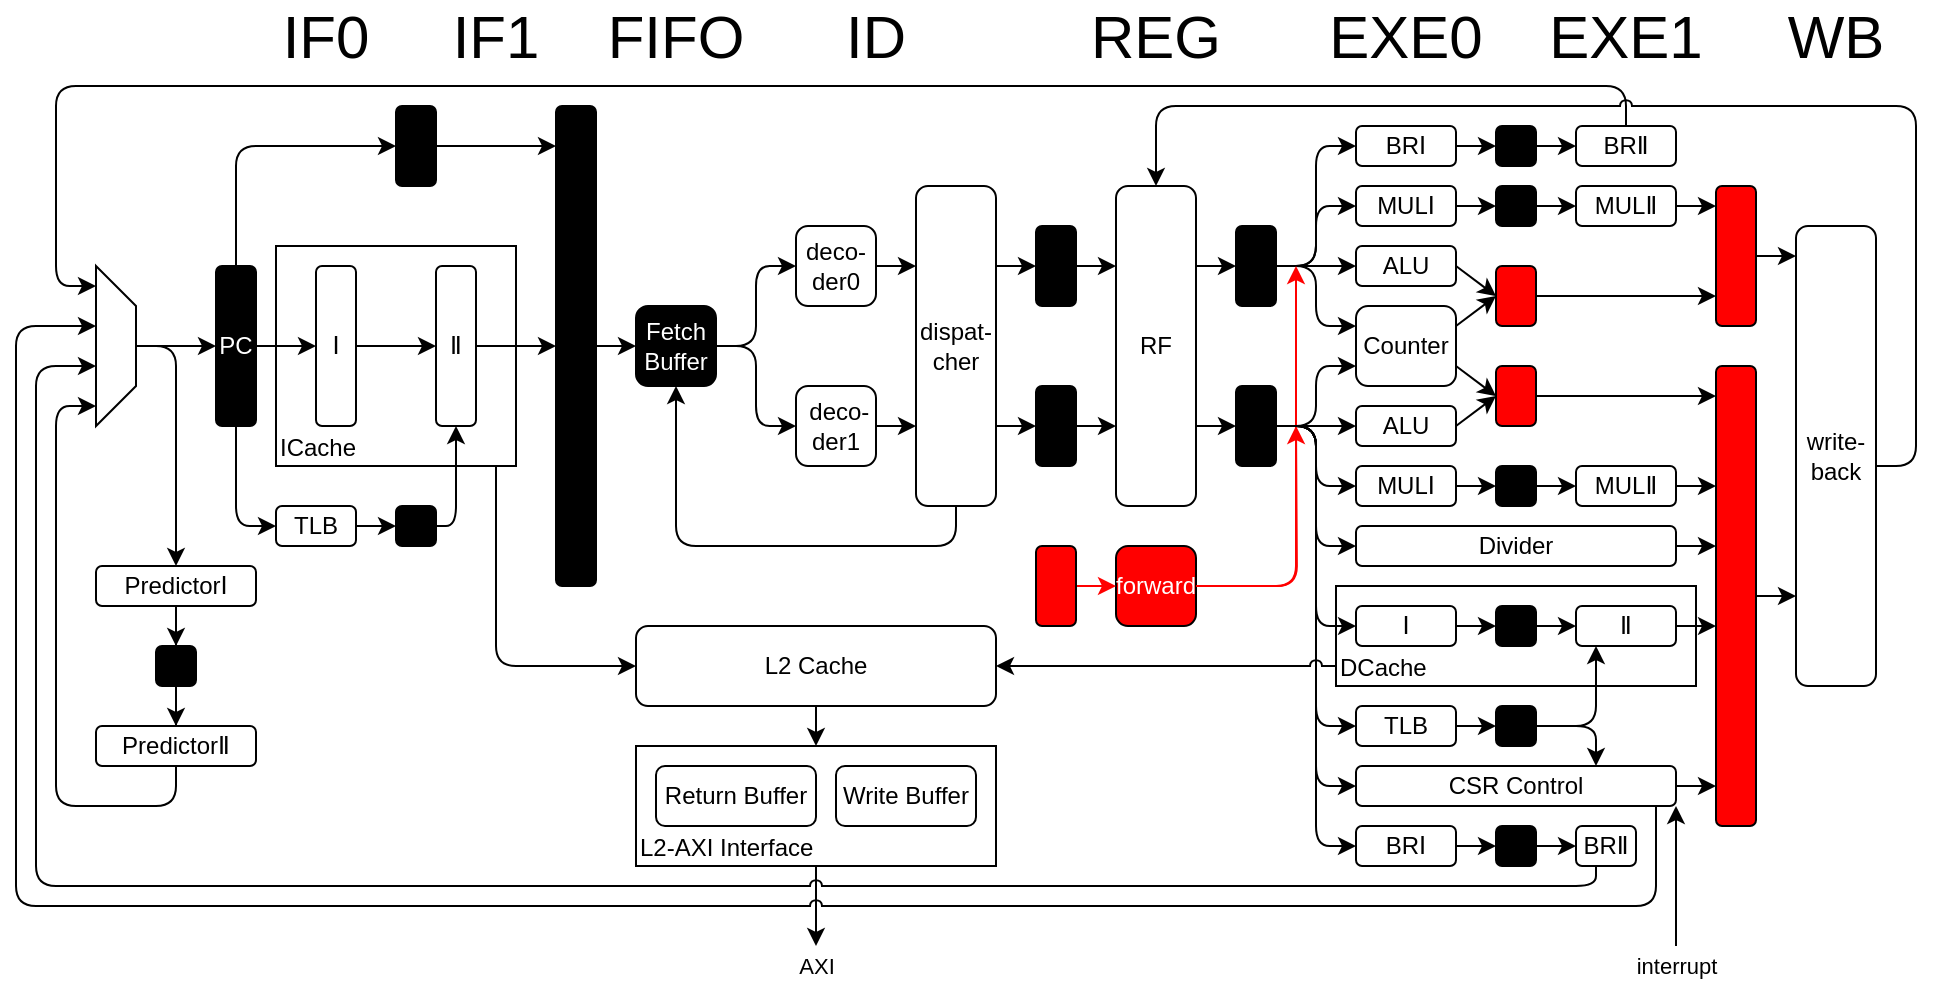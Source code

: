 <mxfile version="21.6.8" type="github">
  <diagram name="第 1 页" id="ULntmJ6luGdge8_btmcy">
    <mxGraphModel dx="1114" dy="755" grid="1" gridSize="10" guides="0" tooltips="1" connect="1" arrows="1" fold="1" page="1" pageScale="1" pageWidth="1920" pageHeight="1200" math="0" shadow="0">
      <root>
        <mxCell id="0" />
        <mxCell id="1" parent="0" />
        <mxCell id="mdaytTOa5BfeAPJhZaai-9" value="" style="group" parent="1" vertex="1" connectable="0">
          <mxGeometry x="490" y="290" width="950" height="470" as="geometry" />
        </mxCell>
        <mxCell id="0Cq3oTAjbcM4r4e-5C2h-239" value="AXI" style="edgeStyle=orthogonalEdgeStyle;rounded=1;orthogonalLoop=1;jettySize=auto;html=1;exitX=0.5;exitY=1;exitDx=0;exitDy=0;" parent="mdaytTOa5BfeAPJhZaai-9" source="i_hMoziVVCYNKfSZsOOw-1" edge="1">
          <mxGeometry x="1" y="10" relative="1" as="geometry">
            <mxPoint x="400" y="470" as="targetPoint" />
            <mxPoint x="-10" y="10" as="offset" />
          </mxGeometry>
        </mxCell>
        <mxCell id="0Cq3oTAjbcM4r4e-5C2h-2" value="PC" style="rounded=1;whiteSpace=wrap;html=1;fillColor=#000000;fontColor=#FFFFFF;direction=east;glass=0;shadow=0;" parent="mdaytTOa5BfeAPJhZaai-9" vertex="1">
          <mxGeometry x="100" y="130" width="20" height="80" as="geometry" />
        </mxCell>
        <mxCell id="0Cq3oTAjbcM4r4e-5C2h-5" value="ICache" style="rounded=0;whiteSpace=wrap;html=1;fillColor=none;fontColor=default;labelBackgroundColor=none;labelPosition=center;verticalLabelPosition=middle;align=left;verticalAlign=bottom;" parent="mdaytTOa5BfeAPJhZaai-9" vertex="1">
          <mxGeometry x="130" y="120" width="120" height="110" as="geometry" />
        </mxCell>
        <mxCell id="0Cq3oTAjbcM4r4e-5C2h-17" value="Ⅰ" style="whiteSpace=wrap;html=1;fillColor=default;fontColor=default;rounded=1;" parent="mdaytTOa5BfeAPJhZaai-9" vertex="1">
          <mxGeometry x="150" y="130" width="20" height="80" as="geometry" />
        </mxCell>
        <mxCell id="0Cq3oTAjbcM4r4e-5C2h-19" value="Ⅱ" style="whiteSpace=wrap;html=1;fillColor=default;fontColor=default;rounded=1;" parent="mdaytTOa5BfeAPJhZaai-9" vertex="1">
          <mxGeometry x="210" y="130" width="20" height="80" as="geometry" />
        </mxCell>
        <mxCell id="0Cq3oTAjbcM4r4e-5C2h-20" value="" style="edgeStyle=orthogonalEdgeStyle;rounded=1;orthogonalLoop=1;jettySize=auto;html=1;" parent="mdaytTOa5BfeAPJhZaai-9" source="0Cq3oTAjbcM4r4e-5C2h-17" target="0Cq3oTAjbcM4r4e-5C2h-19" edge="1">
          <mxGeometry relative="1" as="geometry" />
        </mxCell>
        <mxCell id="0Cq3oTAjbcM4r4e-5C2h-22" value="" style="whiteSpace=wrap;html=1;fillColor=#000000;fontColor=default;rounded=1;" parent="mdaytTOa5BfeAPJhZaai-9" vertex="1">
          <mxGeometry x="270" y="50" width="20" height="240" as="geometry" />
        </mxCell>
        <mxCell id="0Cq3oTAjbcM4r4e-5C2h-23" value="" style="edgeStyle=orthogonalEdgeStyle;rounded=1;orthogonalLoop=1;jettySize=auto;html=1;" parent="mdaytTOa5BfeAPJhZaai-9" source="0Cq3oTAjbcM4r4e-5C2h-19" target="0Cq3oTAjbcM4r4e-5C2h-22" edge="1">
          <mxGeometry relative="1" as="geometry" />
        </mxCell>
        <mxCell id="0Cq3oTAjbcM4r4e-5C2h-24" value="Fetch&lt;br&gt;Buffer" style="whiteSpace=wrap;html=1;fillColor=#000000;rounded=1;fontColor=#FFFFFF;" parent="mdaytTOa5BfeAPJhZaai-9" vertex="1">
          <mxGeometry x="310" y="150" width="40" height="40" as="geometry" />
        </mxCell>
        <mxCell id="0Cq3oTAjbcM4r4e-5C2h-25" value="" style="edgeStyle=orthogonalEdgeStyle;rounded=1;orthogonalLoop=1;jettySize=auto;html=1;" parent="mdaytTOa5BfeAPJhZaai-9" source="0Cq3oTAjbcM4r4e-5C2h-22" target="0Cq3oTAjbcM4r4e-5C2h-24" edge="1">
          <mxGeometry relative="1" as="geometry" />
        </mxCell>
        <mxCell id="0Cq3oTAjbcM4r4e-5C2h-30" value="deco-&lt;br&gt;der0" style="rounded=1;whiteSpace=wrap;html=1;" parent="mdaytTOa5BfeAPJhZaai-9" vertex="1">
          <mxGeometry x="390" y="110" width="40" height="40" as="geometry" />
        </mxCell>
        <mxCell id="0Cq3oTAjbcM4r4e-5C2h-32" style="edgeStyle=orthogonalEdgeStyle;rounded=1;orthogonalLoop=1;jettySize=auto;html=1;exitX=1;exitY=0.5;exitDx=0;exitDy=0;entryX=0;entryY=0.5;entryDx=0;entryDy=0;" parent="mdaytTOa5BfeAPJhZaai-9" source="0Cq3oTAjbcM4r4e-5C2h-24" target="0Cq3oTAjbcM4r4e-5C2h-30" edge="1">
          <mxGeometry relative="1" as="geometry" />
        </mxCell>
        <mxCell id="0Cq3oTAjbcM4r4e-5C2h-31" value="&amp;nbsp;deco-&lt;br&gt;der1" style="rounded=1;whiteSpace=wrap;html=1;" parent="mdaytTOa5BfeAPJhZaai-9" vertex="1">
          <mxGeometry x="390" y="190" width="40" height="40" as="geometry" />
        </mxCell>
        <mxCell id="0Cq3oTAjbcM4r4e-5C2h-33" style="edgeStyle=orthogonalEdgeStyle;rounded=1;orthogonalLoop=1;jettySize=auto;html=1;exitX=1;exitY=0.5;exitDx=0;exitDy=0;entryX=0;entryY=0.5;entryDx=0;entryDy=0;" parent="mdaytTOa5BfeAPJhZaai-9" source="0Cq3oTAjbcM4r4e-5C2h-24" target="0Cq3oTAjbcM4r4e-5C2h-31" edge="1">
          <mxGeometry relative="1" as="geometry" />
        </mxCell>
        <mxCell id="0Cq3oTAjbcM4r4e-5C2h-182" style="edgeStyle=orthogonalEdgeStyle;rounded=1;orthogonalLoop=1;jettySize=auto;html=1;exitX=0.5;exitY=1;exitDx=0;exitDy=0;entryX=0.5;entryY=1;entryDx=0;entryDy=0;" parent="mdaytTOa5BfeAPJhZaai-9" source="0Cq3oTAjbcM4r4e-5C2h-35" target="0Cq3oTAjbcM4r4e-5C2h-24" edge="1">
          <mxGeometry relative="1" as="geometry" />
        </mxCell>
        <mxCell id="0Cq3oTAjbcM4r4e-5C2h-35" value="dispat-&lt;br&gt;cher" style="whiteSpace=wrap;html=1;rounded=1;labelPosition=center;verticalLabelPosition=middle;align=center;verticalAlign=middle;" parent="mdaytTOa5BfeAPJhZaai-9" vertex="1">
          <mxGeometry x="450" y="90" width="40" height="160" as="geometry" />
        </mxCell>
        <mxCell id="0Cq3oTAjbcM4r4e-5C2h-41" value="" style="edgeStyle=orthogonalEdgeStyle;rounded=1;orthogonalLoop=1;jettySize=auto;html=1;entryX=0;entryY=0.25;entryDx=0;entryDy=0;" parent="mdaytTOa5BfeAPJhZaai-9" source="0Cq3oTAjbcM4r4e-5C2h-30" target="0Cq3oTAjbcM4r4e-5C2h-35" edge="1">
          <mxGeometry relative="1" as="geometry" />
        </mxCell>
        <mxCell id="0Cq3oTAjbcM4r4e-5C2h-42" style="edgeStyle=orthogonalEdgeStyle;rounded=1;orthogonalLoop=1;jettySize=auto;html=1;entryX=0;entryY=0.75;entryDx=0;entryDy=0;" parent="mdaytTOa5BfeAPJhZaai-9" source="0Cq3oTAjbcM4r4e-5C2h-31" target="0Cq3oTAjbcM4r4e-5C2h-35" edge="1">
          <mxGeometry relative="1" as="geometry" />
        </mxCell>
        <mxCell id="0Cq3oTAjbcM4r4e-5C2h-50" value="" style="whiteSpace=wrap;html=1;fillColor=#000000;fontColor=default;rounded=1;" parent="mdaytTOa5BfeAPJhZaai-9" vertex="1">
          <mxGeometry x="510" y="110" width="20" height="40" as="geometry" />
        </mxCell>
        <mxCell id="0Cq3oTAjbcM4r4e-5C2h-51" style="edgeStyle=orthogonalEdgeStyle;rounded=1;orthogonalLoop=1;jettySize=auto;html=1;exitX=1;exitY=0.25;exitDx=0;exitDy=0;" parent="mdaytTOa5BfeAPJhZaai-9" source="0Cq3oTAjbcM4r4e-5C2h-35" target="0Cq3oTAjbcM4r4e-5C2h-50" edge="1">
          <mxGeometry relative="1" as="geometry" />
        </mxCell>
        <mxCell id="0Cq3oTAjbcM4r4e-5C2h-52" value="" style="whiteSpace=wrap;html=1;fillColor=#000000;fontColor=default;rounded=1;" parent="mdaytTOa5BfeAPJhZaai-9" vertex="1">
          <mxGeometry x="510" y="190" width="20" height="40" as="geometry" />
        </mxCell>
        <mxCell id="0Cq3oTAjbcM4r4e-5C2h-53" style="edgeStyle=orthogonalEdgeStyle;rounded=1;orthogonalLoop=1;jettySize=auto;html=1;exitX=1;exitY=0.75;exitDx=0;exitDy=0;" parent="mdaytTOa5BfeAPJhZaai-9" source="0Cq3oTAjbcM4r4e-5C2h-35" target="0Cq3oTAjbcM4r4e-5C2h-52" edge="1">
          <mxGeometry relative="1" as="geometry" />
        </mxCell>
        <mxCell id="0Cq3oTAjbcM4r4e-5C2h-54" value="RF" style="rounded=1;whiteSpace=wrap;html=1;" parent="mdaytTOa5BfeAPJhZaai-9" vertex="1">
          <mxGeometry x="550" y="90" width="40" height="160" as="geometry" />
        </mxCell>
        <mxCell id="0Cq3oTAjbcM4r4e-5C2h-55" style="edgeStyle=orthogonalEdgeStyle;rounded=1;orthogonalLoop=1;jettySize=auto;html=1;exitX=1;exitY=0.5;exitDx=0;exitDy=0;entryX=0;entryY=0.25;entryDx=0;entryDy=0;" parent="mdaytTOa5BfeAPJhZaai-9" source="0Cq3oTAjbcM4r4e-5C2h-50" target="0Cq3oTAjbcM4r4e-5C2h-54" edge="1">
          <mxGeometry relative="1" as="geometry" />
        </mxCell>
        <mxCell id="0Cq3oTAjbcM4r4e-5C2h-56" style="edgeStyle=orthogonalEdgeStyle;rounded=1;orthogonalLoop=1;jettySize=auto;html=1;exitX=1;exitY=0.5;exitDx=0;exitDy=0;entryX=0;entryY=0.75;entryDx=0;entryDy=0;" parent="mdaytTOa5BfeAPJhZaai-9" source="0Cq3oTAjbcM4r4e-5C2h-52" target="0Cq3oTAjbcM4r4e-5C2h-54" edge="1">
          <mxGeometry relative="1" as="geometry" />
        </mxCell>
        <mxCell id="0Cq3oTAjbcM4r4e-5C2h-58" value="" style="whiteSpace=wrap;html=1;fillColor=#000000;fontColor=default;rounded=1;" parent="mdaytTOa5BfeAPJhZaai-9" vertex="1">
          <mxGeometry x="610" y="110" width="20" height="40" as="geometry" />
        </mxCell>
        <mxCell id="0Cq3oTAjbcM4r4e-5C2h-61" style="edgeStyle=orthogonalEdgeStyle;rounded=1;orthogonalLoop=1;jettySize=auto;html=1;exitX=1;exitY=0.25;exitDx=0;exitDy=0;" parent="mdaytTOa5BfeAPJhZaai-9" source="0Cq3oTAjbcM4r4e-5C2h-54" target="0Cq3oTAjbcM4r4e-5C2h-58" edge="1">
          <mxGeometry relative="1" as="geometry">
            <Array as="points">
              <mxPoint x="620" y="130" />
              <mxPoint x="620" y="130" />
            </Array>
          </mxGeometry>
        </mxCell>
        <mxCell id="0Cq3oTAjbcM4r4e-5C2h-59" value="" style="whiteSpace=wrap;html=1;fillColor=#000000;fontColor=default;rounded=1;" parent="mdaytTOa5BfeAPJhZaai-9" vertex="1">
          <mxGeometry x="610" y="190" width="20" height="40" as="geometry" />
        </mxCell>
        <mxCell id="0Cq3oTAjbcM4r4e-5C2h-60" style="edgeStyle=orthogonalEdgeStyle;rounded=1;orthogonalLoop=1;jettySize=auto;html=1;exitX=1;exitY=0.75;exitDx=0;exitDy=0;" parent="mdaytTOa5BfeAPJhZaai-9" source="0Cq3oTAjbcM4r4e-5C2h-54" target="0Cq3oTAjbcM4r4e-5C2h-59" edge="1">
          <mxGeometry relative="1" as="geometry">
            <Array as="points">
              <mxPoint x="610" y="210" />
              <mxPoint x="610" y="210" />
            </Array>
          </mxGeometry>
        </mxCell>
        <mxCell id="0Cq3oTAjbcM4r4e-5C2h-62" value="ALU" style="rounded=1;whiteSpace=wrap;html=1;" parent="mdaytTOa5BfeAPJhZaai-9" vertex="1">
          <mxGeometry x="670" y="120" width="50" height="20" as="geometry" />
        </mxCell>
        <mxCell id="0Cq3oTAjbcM4r4e-5C2h-63" style="edgeStyle=orthogonalEdgeStyle;rounded=1;orthogonalLoop=1;jettySize=auto;html=1;exitX=1;exitY=0.5;exitDx=0;exitDy=0;entryX=0;entryY=0.5;entryDx=0;entryDy=0;" parent="mdaytTOa5BfeAPJhZaai-9" source="0Cq3oTAjbcM4r4e-5C2h-58" target="0Cq3oTAjbcM4r4e-5C2h-62" edge="1">
          <mxGeometry relative="1" as="geometry" />
        </mxCell>
        <mxCell id="0Cq3oTAjbcM4r4e-5C2h-64" value="BRⅠ" style="rounded=1;whiteSpace=wrap;html=1;" parent="mdaytTOa5BfeAPJhZaai-9" vertex="1">
          <mxGeometry x="670" y="60" width="50" height="20" as="geometry" />
        </mxCell>
        <mxCell id="0Cq3oTAjbcM4r4e-5C2h-65" style="edgeStyle=orthogonalEdgeStyle;rounded=1;orthogonalLoop=1;jettySize=auto;html=1;exitX=1;exitY=0.5;exitDx=0;exitDy=0;entryX=0;entryY=0.5;entryDx=0;entryDy=0;" parent="mdaytTOa5BfeAPJhZaai-9" source="0Cq3oTAjbcM4r4e-5C2h-58" target="0Cq3oTAjbcM4r4e-5C2h-64" edge="1">
          <mxGeometry relative="1" as="geometry">
            <Array as="points">
              <mxPoint x="650" y="130" />
              <mxPoint x="650" y="70" />
            </Array>
          </mxGeometry>
        </mxCell>
        <mxCell id="0Cq3oTAjbcM4r4e-5C2h-66" value="" style="whiteSpace=wrap;html=1;fillColor=#FF0000;fontColor=default;rounded=1;" parent="mdaytTOa5BfeAPJhZaai-9" vertex="1">
          <mxGeometry x="740" y="130" width="20" height="30" as="geometry" />
        </mxCell>
        <mxCell id="0Cq3oTAjbcM4r4e-5C2h-190" style="rounded=1;orthogonalLoop=1;jettySize=auto;html=1;exitX=1;exitY=0.5;exitDx=0;exitDy=0;entryX=0;entryY=0.5;entryDx=0;entryDy=0;" parent="mdaytTOa5BfeAPJhZaai-9" source="0Cq3oTAjbcM4r4e-5C2h-62" target="0Cq3oTAjbcM4r4e-5C2h-66" edge="1">
          <mxGeometry relative="1" as="geometry" />
        </mxCell>
        <mxCell id="0Cq3oTAjbcM4r4e-5C2h-68" value="" style="whiteSpace=wrap;html=1;fillColor=#000000;fontColor=default;rounded=1;" parent="mdaytTOa5BfeAPJhZaai-9" vertex="1">
          <mxGeometry x="740" y="60" width="20" height="20" as="geometry" />
        </mxCell>
        <mxCell id="0Cq3oTAjbcM4r4e-5C2h-69" style="edgeStyle=orthogonalEdgeStyle;rounded=1;orthogonalLoop=1;jettySize=auto;html=1;exitX=1;exitY=0.5;exitDx=0;exitDy=0;" parent="mdaytTOa5BfeAPJhZaai-9" source="0Cq3oTAjbcM4r4e-5C2h-64" target="0Cq3oTAjbcM4r4e-5C2h-68" edge="1">
          <mxGeometry relative="1" as="geometry" />
        </mxCell>
        <mxCell id="0Cq3oTAjbcM4r4e-5C2h-78" style="edgeStyle=orthogonalEdgeStyle;rounded=1;orthogonalLoop=1;jettySize=auto;html=1;" parent="mdaytTOa5BfeAPJhZaai-9" source="0Cq3oTAjbcM4r4e-5C2h-73" edge="1">
          <mxGeometry relative="1" as="geometry">
            <mxPoint x="40" y="140" as="targetPoint" />
            <Array as="points">
              <mxPoint x="805" y="40" />
              <mxPoint x="20" y="40" />
              <mxPoint x="20" y="140" />
            </Array>
          </mxGeometry>
        </mxCell>
        <mxCell id="0Cq3oTAjbcM4r4e-5C2h-73" value="BRⅡ" style="rounded=1;whiteSpace=wrap;html=1;" parent="mdaytTOa5BfeAPJhZaai-9" vertex="1">
          <mxGeometry x="780" y="60" width="50" height="20" as="geometry" />
        </mxCell>
        <mxCell id="0Cq3oTAjbcM4r4e-5C2h-74" style="edgeStyle=orthogonalEdgeStyle;rounded=1;orthogonalLoop=1;jettySize=auto;html=1;exitX=1;exitY=0.5;exitDx=0;exitDy=0;" parent="mdaytTOa5BfeAPJhZaai-9" source="0Cq3oTAjbcM4r4e-5C2h-68" target="0Cq3oTAjbcM4r4e-5C2h-73" edge="1">
          <mxGeometry relative="1" as="geometry" />
        </mxCell>
        <mxCell id="0Cq3oTAjbcM4r4e-5C2h-81" value="" style="whiteSpace=wrap;html=1;fillColor=#FF0000;fontColor=default;rounded=1;" parent="mdaytTOa5BfeAPJhZaai-9" vertex="1">
          <mxGeometry x="850" y="90" width="20" height="70" as="geometry" />
        </mxCell>
        <mxCell id="0Cq3oTAjbcM4r4e-5C2h-86" value="BRⅠ" style="rounded=1;whiteSpace=wrap;html=1;" parent="mdaytTOa5BfeAPJhZaai-9" vertex="1">
          <mxGeometry x="670" y="410" width="50" height="20" as="geometry" />
        </mxCell>
        <mxCell id="0Cq3oTAjbcM4r4e-5C2h-130" style="edgeStyle=orthogonalEdgeStyle;rounded=1;orthogonalLoop=1;jettySize=auto;html=1;exitX=1;exitY=0.5;exitDx=0;exitDy=0;entryX=0;entryY=0.5;entryDx=0;entryDy=0;" parent="mdaytTOa5BfeAPJhZaai-9" source="0Cq3oTAjbcM4r4e-5C2h-59" target="0Cq3oTAjbcM4r4e-5C2h-86" edge="1">
          <mxGeometry relative="1" as="geometry">
            <Array as="points">
              <mxPoint x="650" y="210" />
              <mxPoint x="650" y="420" />
            </Array>
          </mxGeometry>
        </mxCell>
        <mxCell id="0Cq3oTAjbcM4r4e-5C2h-88" value="" style="whiteSpace=wrap;html=1;fillColor=#000000;fontColor=default;rounded=1;" parent="mdaytTOa5BfeAPJhZaai-9" vertex="1">
          <mxGeometry x="740" y="410" width="20" height="20" as="geometry" />
        </mxCell>
        <mxCell id="0Cq3oTAjbcM4r4e-5C2h-85" style="edgeStyle=orthogonalEdgeStyle;rounded=1;orthogonalLoop=1;jettySize=auto;html=1;exitX=1;exitY=0.5;exitDx=0;exitDy=0;" parent="mdaytTOa5BfeAPJhZaai-9" source="0Cq3oTAjbcM4r4e-5C2h-86" target="0Cq3oTAjbcM4r4e-5C2h-88" edge="1">
          <mxGeometry relative="1" as="geometry" />
        </mxCell>
        <mxCell id="0Cq3oTAjbcM4r4e-5C2h-144" style="edgeStyle=orthogonalEdgeStyle;rounded=1;orthogonalLoop=1;jettySize=auto;html=1;jumpStyle=arc;" parent="mdaytTOa5BfeAPJhZaai-9" source="0Cq3oTAjbcM4r4e-5C2h-89" edge="1">
          <mxGeometry relative="1" as="geometry">
            <mxPoint x="40" y="180" as="targetPoint" />
            <Array as="points">
              <mxPoint x="790" y="440" />
              <mxPoint x="10" y="440" />
              <mxPoint x="10" y="180" />
            </Array>
          </mxGeometry>
        </mxCell>
        <mxCell id="0Cq3oTAjbcM4r4e-5C2h-89" value="BRⅡ" style="rounded=1;whiteSpace=wrap;html=1;" parent="mdaytTOa5BfeAPJhZaai-9" vertex="1">
          <mxGeometry x="780" y="410" width="30" height="20" as="geometry" />
        </mxCell>
        <mxCell id="0Cq3oTAjbcM4r4e-5C2h-87" style="edgeStyle=orthogonalEdgeStyle;rounded=1;orthogonalLoop=1;jettySize=auto;html=1;exitX=1;exitY=0.5;exitDx=0;exitDy=0;" parent="mdaytTOa5BfeAPJhZaai-9" source="0Cq3oTAjbcM4r4e-5C2h-88" target="0Cq3oTAjbcM4r4e-5C2h-89" edge="1">
          <mxGeometry relative="1" as="geometry" />
        </mxCell>
        <mxCell id="0Cq3oTAjbcM4r4e-5C2h-92" value="MULⅠ" style="rounded=1;whiteSpace=wrap;html=1;" parent="mdaytTOa5BfeAPJhZaai-9" vertex="1">
          <mxGeometry x="670" y="230" width="50" height="20" as="geometry" />
        </mxCell>
        <mxCell id="0Cq3oTAjbcM4r4e-5C2h-99" style="edgeStyle=orthogonalEdgeStyle;rounded=1;orthogonalLoop=1;jettySize=auto;html=1;exitX=1;exitY=0.5;exitDx=0;exitDy=0;entryX=0;entryY=0.5;entryDx=0;entryDy=0;" parent="mdaytTOa5BfeAPJhZaai-9" source="0Cq3oTAjbcM4r4e-5C2h-59" target="0Cq3oTAjbcM4r4e-5C2h-92" edge="1">
          <mxGeometry relative="1" as="geometry">
            <Array as="points">
              <mxPoint x="650" y="210" />
              <mxPoint x="650" y="240" />
            </Array>
          </mxGeometry>
        </mxCell>
        <mxCell id="0Cq3oTAjbcM4r4e-5C2h-93" value="Divider" style="rounded=1;whiteSpace=wrap;html=1;" parent="mdaytTOa5BfeAPJhZaai-9" vertex="1">
          <mxGeometry x="670" y="260" width="160" height="20" as="geometry" />
        </mxCell>
        <mxCell id="0Cq3oTAjbcM4r4e-5C2h-100" style="edgeStyle=orthogonalEdgeStyle;rounded=1;orthogonalLoop=1;jettySize=auto;html=1;exitX=1;exitY=0.5;exitDx=0;exitDy=0;entryX=0;entryY=0.5;entryDx=0;entryDy=0;" parent="mdaytTOa5BfeAPJhZaai-9" source="0Cq3oTAjbcM4r4e-5C2h-59" target="0Cq3oTAjbcM4r4e-5C2h-93" edge="1">
          <mxGeometry relative="1" as="geometry">
            <Array as="points">
              <mxPoint x="650" y="210" />
              <mxPoint x="650" y="270" />
            </Array>
          </mxGeometry>
        </mxCell>
        <mxCell id="0Cq3oTAjbcM4r4e-5C2h-181" style="edgeStyle=orthogonalEdgeStyle;rounded=1;orthogonalLoop=1;jettySize=auto;html=1;jumpStyle=arc;" parent="mdaytTOa5BfeAPJhZaai-9" source="0Cq3oTAjbcM4r4e-5C2h-94" edge="1">
          <mxGeometry relative="1" as="geometry">
            <mxPoint x="40" y="160" as="targetPoint" />
            <mxPoint x="900" y="450" as="sourcePoint" />
            <Array as="points">
              <mxPoint x="820" y="450" />
              <mxPoint y="450" />
              <mxPoint y="160" />
            </Array>
          </mxGeometry>
        </mxCell>
        <mxCell id="0Cq3oTAjbcM4r4e-5C2h-94" value="CSR Control" style="rounded=1;whiteSpace=wrap;html=1;" parent="mdaytTOa5BfeAPJhZaai-9" vertex="1">
          <mxGeometry x="670" y="380" width="160" height="20" as="geometry" />
        </mxCell>
        <mxCell id="0Cq3oTAjbcM4r4e-5C2h-96" value="ALU" style="rounded=1;whiteSpace=wrap;html=1;" parent="mdaytTOa5BfeAPJhZaai-9" vertex="1">
          <mxGeometry x="670" y="200" width="50" height="20" as="geometry" />
        </mxCell>
        <mxCell id="0Cq3oTAjbcM4r4e-5C2h-98" style="edgeStyle=orthogonalEdgeStyle;rounded=1;orthogonalLoop=1;jettySize=auto;html=1;exitX=1;exitY=0.5;exitDx=0;exitDy=0;entryX=0;entryY=0.5;entryDx=0;entryDy=0;" parent="mdaytTOa5BfeAPJhZaai-9" source="0Cq3oTAjbcM4r4e-5C2h-59" target="0Cq3oTAjbcM4r4e-5C2h-96" edge="1">
          <mxGeometry relative="1" as="geometry" />
        </mxCell>
        <mxCell id="0Cq3oTAjbcM4r4e-5C2h-97" value="" style="whiteSpace=wrap;html=1;fillColor=#FF0000;fontColor=default;rounded=1;" parent="mdaytTOa5BfeAPJhZaai-9" vertex="1">
          <mxGeometry x="740" y="180" width="20" height="30" as="geometry" />
        </mxCell>
        <mxCell id="0Cq3oTAjbcM4r4e-5C2h-188" style="rounded=1;orthogonalLoop=1;jettySize=auto;html=1;exitX=1;exitY=0.5;exitDx=0;exitDy=0;entryX=0;entryY=0.5;entryDx=0;entryDy=0;" parent="mdaytTOa5BfeAPJhZaai-9" source="0Cq3oTAjbcM4r4e-5C2h-96" target="0Cq3oTAjbcM4r4e-5C2h-97" edge="1">
          <mxGeometry relative="1" as="geometry">
            <mxPoint x="746.76" y="210.7" as="targetPoint" />
          </mxGeometry>
        </mxCell>
        <mxCell id="0Cq3oTAjbcM4r4e-5C2h-187" style="rounded=1;orthogonalLoop=1;jettySize=auto;html=1;exitX=1;exitY=0.75;exitDx=0;exitDy=0;entryX=0;entryY=0.5;entryDx=0;entryDy=0;" parent="mdaytTOa5BfeAPJhZaai-9" source="0Cq3oTAjbcM4r4e-5C2h-113" target="0Cq3oTAjbcM4r4e-5C2h-97" edge="1">
          <mxGeometry relative="1" as="geometry">
            <mxPoint x="750" y="227.5" as="targetPoint" />
          </mxGeometry>
        </mxCell>
        <mxCell id="0Cq3oTAjbcM4r4e-5C2h-191" style="rounded=1;orthogonalLoop=1;jettySize=auto;html=1;exitX=1;exitY=0.25;exitDx=0;exitDy=0;entryX=0;entryY=0.5;entryDx=0;entryDy=0;" parent="mdaytTOa5BfeAPJhZaai-9" source="0Cq3oTAjbcM4r4e-5C2h-113" target="0Cq3oTAjbcM4r4e-5C2h-66" edge="1">
          <mxGeometry relative="1" as="geometry" />
        </mxCell>
        <mxCell id="0Cq3oTAjbcM4r4e-5C2h-113" value="Counter" style="rounded=1;whiteSpace=wrap;html=1;" parent="mdaytTOa5BfeAPJhZaai-9" vertex="1">
          <mxGeometry x="670" y="150" width="50" height="40" as="geometry" />
        </mxCell>
        <mxCell id="0Cq3oTAjbcM4r4e-5C2h-114" style="edgeStyle=orthogonalEdgeStyle;rounded=1;orthogonalLoop=1;jettySize=auto;html=1;exitX=1;exitY=0.5;exitDx=0;exitDy=0;entryX=0;entryY=0.25;entryDx=0;entryDy=0;" parent="mdaytTOa5BfeAPJhZaai-9" source="0Cq3oTAjbcM4r4e-5C2h-58" target="0Cq3oTAjbcM4r4e-5C2h-113" edge="1">
          <mxGeometry relative="1" as="geometry">
            <mxPoint x="690.0" y="125" as="targetPoint" />
            <Array as="points">
              <mxPoint x="650" y="130" />
              <mxPoint x="650" y="160" />
            </Array>
          </mxGeometry>
        </mxCell>
        <mxCell id="0Cq3oTAjbcM4r4e-5C2h-115" style="edgeStyle=orthogonalEdgeStyle;rounded=1;orthogonalLoop=1;jettySize=auto;html=1;exitX=1;exitY=0.5;exitDx=0;exitDy=0;entryX=0;entryY=0.75;entryDx=0;entryDy=0;" parent="mdaytTOa5BfeAPJhZaai-9" source="0Cq3oTAjbcM4r4e-5C2h-59" target="0Cq3oTAjbcM4r4e-5C2h-113" edge="1">
          <mxGeometry relative="1" as="geometry">
            <Array as="points">
              <mxPoint x="650" y="210" />
              <mxPoint x="650" y="180" />
            </Array>
          </mxGeometry>
        </mxCell>
        <mxCell id="0Cq3oTAjbcM4r4e-5C2h-128" value="DCache" style="rounded=0;whiteSpace=wrap;html=1;labelPosition=center;verticalLabelPosition=middle;align=left;verticalAlign=bottom;fillColor=none;glass=0;" parent="mdaytTOa5BfeAPJhZaai-9" vertex="1">
          <mxGeometry x="660" y="290" width="180" height="50" as="geometry" />
        </mxCell>
        <mxCell id="_3nrdTTcNh43LgGqtyHo-23" style="edgeStyle=orthogonalEdgeStyle;rounded=1;orthogonalLoop=1;jettySize=auto;html=1;" parent="mdaytTOa5BfeAPJhZaai-9" source="_3nrdTTcNh43LgGqtyHo-31" target="0Cq3oTAjbcM4r4e-5C2h-94" edge="1">
          <mxGeometry relative="1" as="geometry">
            <mxPoint x="890" y="360" as="sourcePoint" />
            <mxPoint x="920" y="380" as="targetPoint" />
            <Array as="points">
              <mxPoint x="790" y="360" />
            </Array>
          </mxGeometry>
        </mxCell>
        <mxCell id="0Cq3oTAjbcM4r4e-5C2h-131" value="TLB" style="rounded=1;whiteSpace=wrap;html=1;" parent="mdaytTOa5BfeAPJhZaai-9" vertex="1">
          <mxGeometry x="670" y="350" width="50" height="20" as="geometry" />
        </mxCell>
        <mxCell id="_3nrdTTcNh43LgGqtyHo-17" style="edgeStyle=orthogonalEdgeStyle;rounded=1;orthogonalLoop=1;jettySize=auto;html=1;exitX=1;exitY=0.5;exitDx=0;exitDy=0;" parent="mdaytTOa5BfeAPJhZaai-9" source="0Cq3oTAjbcM4r4e-5C2h-59" target="0Cq3oTAjbcM4r4e-5C2h-131" edge="1">
          <mxGeometry relative="1" as="geometry">
            <mxPoint x="740" y="340" as="targetPoint" />
            <Array as="points">
              <mxPoint x="650" y="210" />
              <mxPoint x="650" y="360" />
            </Array>
          </mxGeometry>
        </mxCell>
        <mxCell id="0Cq3oTAjbcM4r4e-5C2h-146" style="edgeStyle=orthogonalEdgeStyle;rounded=1;orthogonalLoop=1;jettySize=auto;html=1;exitX=1;exitY=0.5;exitDx=0;exitDy=0;" parent="mdaytTOa5BfeAPJhZaai-9" source="0Cq3oTAjbcM4r4e-5C2h-145" edge="1">
          <mxGeometry relative="1" as="geometry">
            <mxPoint x="270" y="70" as="targetPoint" />
          </mxGeometry>
        </mxCell>
        <mxCell id="0Cq3oTAjbcM4r4e-5C2h-145" value="" style="rounded=1;whiteSpace=wrap;html=1;fillColor=#000000;" parent="mdaytTOa5BfeAPJhZaai-9" vertex="1">
          <mxGeometry x="190" y="50" width="20" height="40" as="geometry" />
        </mxCell>
        <mxCell id="0Cq3oTAjbcM4r4e-5C2h-159" style="edgeStyle=orthogonalEdgeStyle;rounded=1;orthogonalLoop=1;jettySize=auto;html=1;" parent="mdaytTOa5BfeAPJhZaai-9" source="0Cq3oTAjbcM4r4e-5C2h-2" target="0Cq3oTAjbcM4r4e-5C2h-145" edge="1">
          <mxGeometry relative="1" as="geometry">
            <Array as="points">
              <mxPoint x="110" y="70" />
            </Array>
          </mxGeometry>
        </mxCell>
        <mxCell id="0Cq3oTAjbcM4r4e-5C2h-155" style="edgeStyle=orthogonalEdgeStyle;rounded=1;orthogonalLoop=1;jettySize=auto;html=1;entryX=0;entryY=0.5;entryDx=0;entryDy=0;" parent="mdaytTOa5BfeAPJhZaai-9" source="0Cq3oTAjbcM4r4e-5C2h-2" target="0Cq3oTAjbcM4r4e-5C2h-17" edge="1">
          <mxGeometry relative="1" as="geometry">
            <Array as="points">
              <mxPoint x="110" y="170" />
            </Array>
          </mxGeometry>
        </mxCell>
        <mxCell id="_3nrdTTcNh43LgGqtyHo-54" style="edgeStyle=orthogonalEdgeStyle;rounded=1;orthogonalLoop=1;jettySize=auto;html=1;exitX=1;exitY=0.5;exitDx=0;exitDy=0;" parent="mdaytTOa5BfeAPJhZaai-9" source="mdaytTOa5BfeAPJhZaai-3" target="0Cq3oTAjbcM4r4e-5C2h-19" edge="1">
          <mxGeometry relative="1" as="geometry">
            <Array as="points">
              <mxPoint x="220" y="260" />
            </Array>
          </mxGeometry>
        </mxCell>
        <mxCell id="0Cq3oTAjbcM4r4e-5C2h-153" value="TLB" style="rounded=1;whiteSpace=wrap;html=1;" parent="mdaytTOa5BfeAPJhZaai-9" vertex="1">
          <mxGeometry x="130" y="250" width="40" height="20" as="geometry" />
        </mxCell>
        <mxCell id="_3nrdTTcNh43LgGqtyHo-53" style="edgeStyle=orthogonalEdgeStyle;rounded=1;orthogonalLoop=1;jettySize=auto;html=1;exitX=0.5;exitY=1;exitDx=0;exitDy=0;" parent="mdaytTOa5BfeAPJhZaai-9" source="0Cq3oTAjbcM4r4e-5C2h-2" target="0Cq3oTAjbcM4r4e-5C2h-153" edge="1">
          <mxGeometry relative="1" as="geometry">
            <Array as="points">
              <mxPoint x="110" y="260" />
            </Array>
          </mxGeometry>
        </mxCell>
        <mxCell id="0Cq3oTAjbcM4r4e-5C2h-160" value="Ⅰ" style="rounded=1;whiteSpace=wrap;html=1;" parent="mdaytTOa5BfeAPJhZaai-9" vertex="1">
          <mxGeometry x="670" y="300" width="50" height="20" as="geometry" />
        </mxCell>
        <mxCell id="_3nrdTTcNh43LgGqtyHo-51" style="edgeStyle=orthogonalEdgeStyle;rounded=1;orthogonalLoop=1;jettySize=auto;html=1;exitX=1;exitY=0.5;exitDx=0;exitDy=0;" parent="mdaytTOa5BfeAPJhZaai-9" source="0Cq3oTAjbcM4r4e-5C2h-59" target="0Cq3oTAjbcM4r4e-5C2h-160" edge="1">
          <mxGeometry relative="1" as="geometry">
            <Array as="points">
              <mxPoint x="650" y="210" />
              <mxPoint x="650" y="310" />
            </Array>
            <mxPoint x="740" y="310.029" as="targetPoint" />
          </mxGeometry>
        </mxCell>
        <mxCell id="0Cq3oTAjbcM4r4e-5C2h-238" style="edgeStyle=orthogonalEdgeStyle;rounded=1;orthogonalLoop=1;jettySize=auto;html=1;jumpStyle=arc;" parent="mdaytTOa5BfeAPJhZaai-9" source="0Cq3oTAjbcM4r4e-5C2h-128" target="0Cq3oTAjbcM4r4e-5C2h-235" edge="1">
          <mxGeometry relative="1" as="geometry">
            <Array as="points">
              <mxPoint x="650" y="330" />
              <mxPoint x="650" y="330" />
            </Array>
          </mxGeometry>
        </mxCell>
        <mxCell id="0Cq3oTAjbcM4r4e-5C2h-161" value="Ⅱ" style="rounded=1;whiteSpace=wrap;html=1;" parent="mdaytTOa5BfeAPJhZaai-9" vertex="1">
          <mxGeometry x="780" y="300" width="50" height="20" as="geometry" />
        </mxCell>
        <mxCell id="0Cq3oTAjbcM4r4e-5C2h-171" style="edgeStyle=orthogonalEdgeStyle;rounded=1;orthogonalLoop=1;jettySize=auto;html=1;jumpStyle=arc;" parent="mdaytTOa5BfeAPJhZaai-9" source="0Cq3oTAjbcM4r4e-5C2h-168" target="0Cq3oTAjbcM4r4e-5C2h-54" edge="1">
          <mxGeometry relative="1" as="geometry">
            <Array as="points">
              <mxPoint x="950" y="230" />
              <mxPoint x="950" y="50" />
              <mxPoint x="570" y="50" />
            </Array>
          </mxGeometry>
        </mxCell>
        <mxCell id="0Cq3oTAjbcM4r4e-5C2h-168" value="write-&lt;br&gt;back" style="rounded=1;whiteSpace=wrap;html=1;" parent="mdaytTOa5BfeAPJhZaai-9" vertex="1">
          <mxGeometry x="890" y="110" width="40" height="230" as="geometry" />
        </mxCell>
        <mxCell id="mdaytTOa5BfeAPJhZaai-5" style="edgeStyle=orthogonalEdgeStyle;rounded=1;orthogonalLoop=1;jettySize=auto;html=1;exitX=1;exitY=0.5;exitDx=0;exitDy=0;" parent="mdaytTOa5BfeAPJhZaai-9" source="0Cq3oTAjbcM4r4e-5C2h-81" target="0Cq3oTAjbcM4r4e-5C2h-168" edge="1">
          <mxGeometry relative="1" as="geometry">
            <Array as="points">
              <mxPoint x="890" y="125" />
              <mxPoint x="890" y="125" />
            </Array>
          </mxGeometry>
        </mxCell>
        <mxCell id="0Cq3oTAjbcM4r4e-5C2h-193" value="interrupt" style="endArrow=classic;html=1;rounded=1;" parent="mdaytTOa5BfeAPJhZaai-9" edge="1">
          <mxGeometry x="-1" y="-10" width="50" height="50" relative="1" as="geometry">
            <mxPoint x="830" y="470" as="sourcePoint" />
            <mxPoint x="830" y="400" as="targetPoint" />
            <mxPoint x="-10" y="10" as="offset" />
          </mxGeometry>
        </mxCell>
        <mxCell id="0Cq3oTAjbcM4r4e-5C2h-194" value="PredictorⅠ" style="rounded=1;whiteSpace=wrap;html=1;" parent="mdaytTOa5BfeAPJhZaai-9" vertex="1">
          <mxGeometry x="40" y="280" width="80" height="20" as="geometry" />
        </mxCell>
        <mxCell id="0Cq3oTAjbcM4r4e-5C2h-199" style="edgeStyle=orthogonalEdgeStyle;rounded=1;orthogonalLoop=1;jettySize=auto;html=1;exitX=0.5;exitY=0;exitDx=0;exitDy=0;entryX=0;entryY=0.5;entryDx=0;entryDy=0;" parent="mdaytTOa5BfeAPJhZaai-9" source="0Cq3oTAjbcM4r4e-5C2h-198" target="0Cq3oTAjbcM4r4e-5C2h-2" edge="1">
          <mxGeometry relative="1" as="geometry" />
        </mxCell>
        <mxCell id="0Cq3oTAjbcM4r4e-5C2h-200" style="edgeStyle=orthogonalEdgeStyle;rounded=1;orthogonalLoop=1;jettySize=auto;html=1;exitX=0.5;exitY=0;exitDx=0;exitDy=0;entryX=0.5;entryY=0;entryDx=0;entryDy=0;" parent="mdaytTOa5BfeAPJhZaai-9" source="0Cq3oTAjbcM4r4e-5C2h-198" target="0Cq3oTAjbcM4r4e-5C2h-194" edge="1">
          <mxGeometry relative="1" as="geometry" />
        </mxCell>
        <mxCell id="0Cq3oTAjbcM4r4e-5C2h-198" value="" style="shape=trapezoid;perimeter=trapezoidPerimeter;whiteSpace=wrap;html=1;fixedSize=1;rotation=90;rounded=0;" parent="mdaytTOa5BfeAPJhZaai-9" vertex="1">
          <mxGeometry x="10" y="160" width="80" height="20" as="geometry" />
        </mxCell>
        <mxCell id="0Cq3oTAjbcM4r4e-5C2h-210" value="" style="edgeStyle=orthogonalEdgeStyle;rounded=1;orthogonalLoop=1;jettySize=auto;html=1;exitX=1;exitY=0.5;exitDx=0;exitDy=0;" parent="mdaytTOa5BfeAPJhZaai-9" source="0Cq3oTAjbcM4r4e-5C2h-92" target="0Cq3oTAjbcM4r4e-5C2h-209" edge="1">
          <mxGeometry relative="1" as="geometry">
            <mxPoint x="870" y="240" as="targetPoint" />
            <mxPoint x="710" y="240" as="sourcePoint" />
          </mxGeometry>
        </mxCell>
        <mxCell id="0Cq3oTAjbcM4r4e-5C2h-209" value="" style="whiteSpace=wrap;html=1;fillColor=#000000;fontColor=default;rounded=1;" parent="mdaytTOa5BfeAPJhZaai-9" vertex="1">
          <mxGeometry x="740" y="230" width="20" height="20" as="geometry" />
        </mxCell>
        <mxCell id="0Cq3oTAjbcM4r4e-5C2h-211" value="" style="edgeStyle=orthogonalEdgeStyle;rounded=1;orthogonalLoop=1;jettySize=auto;html=1;exitX=1;exitY=0.5;exitDx=0;exitDy=0;" parent="mdaytTOa5BfeAPJhZaai-9" source="0Cq3oTAjbcM4r4e-5C2h-209" target="0Cq3oTAjbcM4r4e-5C2h-206" edge="1">
          <mxGeometry relative="1" as="geometry">
            <mxPoint x="860" y="240" as="targetPoint" />
            <mxPoint x="740" y="240" as="sourcePoint" />
          </mxGeometry>
        </mxCell>
        <mxCell id="0Cq3oTAjbcM4r4e-5C2h-206" value="MULⅡ" style="rounded=1;whiteSpace=wrap;html=1;" parent="mdaytTOa5BfeAPJhZaai-9" vertex="1">
          <mxGeometry x="780" y="230" width="50" height="20" as="geometry" />
        </mxCell>
        <mxCell id="0Cq3oTAjbcM4r4e-5C2h-212" value="MULⅠ" style="rounded=1;whiteSpace=wrap;html=1;" parent="mdaytTOa5BfeAPJhZaai-9" vertex="1">
          <mxGeometry x="670" y="90" width="50" height="20" as="geometry" />
        </mxCell>
        <mxCell id="0Cq3oTAjbcM4r4e-5C2h-71" style="edgeStyle=orthogonalEdgeStyle;rounded=1;orthogonalLoop=1;jettySize=auto;html=1;exitX=1;exitY=0.5;exitDx=0;exitDy=0;" parent="mdaytTOa5BfeAPJhZaai-9" source="0Cq3oTAjbcM4r4e-5C2h-58" target="0Cq3oTAjbcM4r4e-5C2h-212" edge="1">
          <mxGeometry relative="1" as="geometry">
            <mxPoint x="690" y="100" as="targetPoint" />
            <Array as="points">
              <mxPoint x="650" y="130" />
              <mxPoint x="650" y="100" />
            </Array>
          </mxGeometry>
        </mxCell>
        <mxCell id="0Cq3oTAjbcM4r4e-5C2h-213" value="" style="edgeStyle=orthogonalEdgeStyle;rounded=1;orthogonalLoop=1;jettySize=auto;html=1;exitX=1;exitY=0.5;exitDx=0;exitDy=0;" parent="mdaytTOa5BfeAPJhZaai-9" source="0Cq3oTAjbcM4r4e-5C2h-212" target="0Cq3oTAjbcM4r4e-5C2h-214" edge="1">
          <mxGeometry relative="1" as="geometry">
            <mxPoint x="870" y="100" as="targetPoint" />
            <mxPoint x="710" y="100" as="sourcePoint" />
          </mxGeometry>
        </mxCell>
        <mxCell id="0Cq3oTAjbcM4r4e-5C2h-214" value="" style="whiteSpace=wrap;html=1;fillColor=#000000;fontColor=default;rounded=1;" parent="mdaytTOa5BfeAPJhZaai-9" vertex="1">
          <mxGeometry x="740" y="90" width="20" height="20" as="geometry" />
        </mxCell>
        <mxCell id="0Cq3oTAjbcM4r4e-5C2h-215" value="" style="edgeStyle=orthogonalEdgeStyle;rounded=1;orthogonalLoop=1;jettySize=auto;html=1;exitX=1;exitY=0.5;exitDx=0;exitDy=0;" parent="mdaytTOa5BfeAPJhZaai-9" source="0Cq3oTAjbcM4r4e-5C2h-214" target="0Cq3oTAjbcM4r4e-5C2h-216" edge="1">
          <mxGeometry relative="1" as="geometry">
            <mxPoint x="860" y="100" as="targetPoint" />
            <mxPoint x="740" y="100" as="sourcePoint" />
          </mxGeometry>
        </mxCell>
        <mxCell id="_3nrdTTcNh43LgGqtyHo-28" style="edgeStyle=orthogonalEdgeStyle;rounded=0;orthogonalLoop=1;jettySize=auto;html=1;exitX=1;exitY=0.5;exitDx=0;exitDy=0;" parent="mdaytTOa5BfeAPJhZaai-9" source="0Cq3oTAjbcM4r4e-5C2h-216" target="0Cq3oTAjbcM4r4e-5C2h-81" edge="1">
          <mxGeometry relative="1" as="geometry">
            <mxPoint x="850" y="100" as="targetPoint" />
            <Array as="points">
              <mxPoint x="840" y="100" />
              <mxPoint x="840" y="100" />
            </Array>
          </mxGeometry>
        </mxCell>
        <mxCell id="0Cq3oTAjbcM4r4e-5C2h-216" value="MULⅡ" style="rounded=1;whiteSpace=wrap;html=1;" parent="mdaytTOa5BfeAPJhZaai-9" vertex="1">
          <mxGeometry x="780" y="90" width="50" height="20" as="geometry" />
        </mxCell>
        <mxCell id="0Cq3oTAjbcM4r4e-5C2h-230" style="edgeStyle=orthogonalEdgeStyle;rounded=1;orthogonalLoop=1;jettySize=auto;html=1;exitX=1;exitY=0.5;exitDx=0;exitDy=0;strokeColor=#FF0000;jumpStyle=arc;" parent="mdaytTOa5BfeAPJhZaai-9" source="0Cq3oTAjbcM4r4e-5C2h-225" edge="1">
          <mxGeometry relative="1" as="geometry">
            <mxPoint x="640" y="210" as="targetPoint" />
          </mxGeometry>
        </mxCell>
        <mxCell id="0Cq3oTAjbcM4r4e-5C2h-225" value="forward" style="rounded=1;whiteSpace=wrap;html=1;strokeColor=#000000;fontColor=#FFFFFF;fillColor=#FF0000;" parent="mdaytTOa5BfeAPJhZaai-9" vertex="1">
          <mxGeometry x="550" y="270" width="40" height="40" as="geometry" />
        </mxCell>
        <mxCell id="0Cq3oTAjbcM4r4e-5C2h-234" value="" style="edgeStyle=orthogonalEdgeStyle;rounded=1;orthogonalLoop=1;jettySize=auto;html=1;strokeColor=#FF0000;" parent="mdaytTOa5BfeAPJhZaai-9" source="0Cq3oTAjbcM4r4e-5C2h-233" target="0Cq3oTAjbcM4r4e-5C2h-225" edge="1">
          <mxGeometry relative="1" as="geometry" />
        </mxCell>
        <mxCell id="0Cq3oTAjbcM4r4e-5C2h-233" value="" style="rounded=1;whiteSpace=wrap;html=1;fillColor=#FF0000;" parent="mdaytTOa5BfeAPJhZaai-9" vertex="1">
          <mxGeometry x="510" y="270" width="20" height="40" as="geometry" />
        </mxCell>
        <mxCell id="0Cq3oTAjbcM4r4e-5C2h-235" value="L2 Cache" style="rounded=1;whiteSpace=wrap;html=1;labelPosition=center;verticalLabelPosition=middle;align=center;verticalAlign=middle;" parent="mdaytTOa5BfeAPJhZaai-9" vertex="1">
          <mxGeometry x="310" y="310" width="180" height="40" as="geometry" />
        </mxCell>
        <mxCell id="0Cq3oTAjbcM4r4e-5C2h-236" style="edgeStyle=orthogonalEdgeStyle;rounded=1;orthogonalLoop=1;jettySize=auto;html=1;entryX=0;entryY=0.5;entryDx=0;entryDy=0;jumpStyle=arc;" parent="mdaytTOa5BfeAPJhZaai-9" source="0Cq3oTAjbcM4r4e-5C2h-5" target="0Cq3oTAjbcM4r4e-5C2h-235" edge="1">
          <mxGeometry relative="1" as="geometry">
            <Array as="points">
              <mxPoint x="240" y="330" />
            </Array>
          </mxGeometry>
        </mxCell>
        <mxCell id="0Cq3oTAjbcM4r4e-5C2h-231" style="edgeStyle=orthogonalEdgeStyle;rounded=1;orthogonalLoop=1;jettySize=auto;html=1;strokeColor=#FF0000;jumpStyle=none;" parent="mdaytTOa5BfeAPJhZaai-9" source="0Cq3oTAjbcM4r4e-5C2h-225" edge="1">
          <mxGeometry relative="1" as="geometry">
            <mxPoint x="640" y="130" as="targetPoint" />
            <mxPoint x="590" y="290.029" as="sourcePoint" />
            <Array as="points">
              <mxPoint x="640" y="290" />
            </Array>
          </mxGeometry>
        </mxCell>
        <mxCell id="eLM_ubHyNbEYYoS4TAAP-4" value="IF0" style="text;html=1;strokeColor=none;fillColor=none;align=center;verticalAlign=middle;whiteSpace=wrap;rounded=0;strokeWidth=1;fontSize=30;" parent="mdaytTOa5BfeAPJhZaai-9" vertex="1">
          <mxGeometry x="120" width="70" height="30" as="geometry" />
        </mxCell>
        <mxCell id="eLM_ubHyNbEYYoS4TAAP-5" value="IF1" style="text;html=1;strokeColor=none;fillColor=none;align=center;verticalAlign=middle;whiteSpace=wrap;rounded=0;strokeWidth=1;fontSize=30;" parent="mdaytTOa5BfeAPJhZaai-9" vertex="1">
          <mxGeometry x="210" width="60" height="30" as="geometry" />
        </mxCell>
        <mxCell id="eLM_ubHyNbEYYoS4TAAP-6" value="FIFO" style="text;html=1;strokeColor=none;fillColor=none;align=center;verticalAlign=middle;whiteSpace=wrap;rounded=0;strokeWidth=1;fontSize=30;" parent="mdaytTOa5BfeAPJhZaai-9" vertex="1">
          <mxGeometry x="310" width="40" height="30" as="geometry" />
        </mxCell>
        <mxCell id="eLM_ubHyNbEYYoS4TAAP-7" value="ID" style="text;html=1;strokeColor=none;fillColor=none;align=center;verticalAlign=middle;whiteSpace=wrap;rounded=0;strokeWidth=1;fontSize=30;" parent="mdaytTOa5BfeAPJhZaai-9" vertex="1">
          <mxGeometry x="400" width="60" height="30" as="geometry" />
        </mxCell>
        <mxCell id="eLM_ubHyNbEYYoS4TAAP-8" value="REG" style="text;html=1;strokeColor=none;fillColor=none;align=center;verticalAlign=middle;whiteSpace=wrap;rounded=0;strokeWidth=1;fontSize=30;" parent="mdaytTOa5BfeAPJhZaai-9" vertex="1">
          <mxGeometry x="540" width="60" height="30" as="geometry" />
        </mxCell>
        <mxCell id="eLM_ubHyNbEYYoS4TAAP-9" value="EXE0" style="text;html=1;strokeColor=none;fillColor=none;align=center;verticalAlign=middle;whiteSpace=wrap;rounded=0;strokeWidth=1;fontSize=30;" parent="mdaytTOa5BfeAPJhZaai-9" vertex="1">
          <mxGeometry x="660" width="70" height="30" as="geometry" />
        </mxCell>
        <mxCell id="eLM_ubHyNbEYYoS4TAAP-10" value="EXE1" style="text;html=1;strokeColor=none;fillColor=none;align=center;verticalAlign=middle;whiteSpace=wrap;rounded=0;strokeWidth=1;fontSize=30;" parent="mdaytTOa5BfeAPJhZaai-9" vertex="1">
          <mxGeometry x="770" width="70" height="30" as="geometry" />
        </mxCell>
        <mxCell id="i_hMoziVVCYNKfSZsOOw-2" value="" style="edgeStyle=orthogonalEdgeStyle;rounded=1;orthogonalLoop=1;jettySize=auto;html=1;" parent="mdaytTOa5BfeAPJhZaai-9" source="0Cq3oTAjbcM4r4e-5C2h-235" target="i_hMoziVVCYNKfSZsOOw-1" edge="1">
          <mxGeometry x="1" y="10" relative="1" as="geometry">
            <mxPoint x="399.857" y="510" as="targetPoint" />
            <mxPoint x="-10" y="10" as="offset" />
            <mxPoint x="400" y="360" as="sourcePoint" />
          </mxGeometry>
        </mxCell>
        <mxCell id="i_hMoziVVCYNKfSZsOOw-1" value="L2-AXI Interface" style="rounded=0;whiteSpace=wrap;html=1;align=left;verticalAlign=bottom;" parent="mdaytTOa5BfeAPJhZaai-9" vertex="1">
          <mxGeometry x="310" y="370" width="180" height="60" as="geometry" />
        </mxCell>
        <mxCell id="i_hMoziVVCYNKfSZsOOw-3" value="Write Buffer" style="rounded=1;whiteSpace=wrap;html=1;" parent="mdaytTOa5BfeAPJhZaai-9" vertex="1">
          <mxGeometry x="410" y="380" width="70" height="30" as="geometry" />
        </mxCell>
        <mxCell id="i_hMoziVVCYNKfSZsOOw-8" value="Return Buffer" style="rounded=1;whiteSpace=wrap;html=1;" parent="mdaytTOa5BfeAPJhZaai-9" vertex="1">
          <mxGeometry x="320" y="380" width="80" height="30" as="geometry" />
        </mxCell>
        <mxCell id="_3nrdTTcNh43LgGqtyHo-7" value="" style="edgeStyle=orthogonalEdgeStyle;rounded=1;orthogonalLoop=1;jettySize=auto;html=1;exitX=1;exitY=0.5;exitDx=0;exitDy=0;" parent="mdaytTOa5BfeAPJhZaai-9" source="0Cq3oTAjbcM4r4e-5C2h-66" target="0Cq3oTAjbcM4r4e-5C2h-81" edge="1">
          <mxGeometry relative="1" as="geometry">
            <mxPoint x="850" y="145" as="targetPoint" />
            <Array as="points">
              <mxPoint x="830" y="145" />
              <mxPoint x="830" y="145" />
            </Array>
            <mxPoint x="760" y="145" as="sourcePoint" />
          </mxGeometry>
        </mxCell>
        <mxCell id="_3nrdTTcNh43LgGqtyHo-10" value="" style="edgeStyle=orthogonalEdgeStyle;rounded=1;orthogonalLoop=1;jettySize=auto;html=1;exitX=1;exitY=0.5;exitDx=0;exitDy=0;" parent="mdaytTOa5BfeAPJhZaai-9" source="0Cq3oTAjbcM4r4e-5C2h-97" target="_3nrdTTcNh43LgGqtyHo-46" edge="1">
          <mxGeometry relative="1" as="geometry">
            <mxPoint x="850" y="195" as="targetPoint" />
            <Array as="points">
              <mxPoint x="830" y="195" />
              <mxPoint x="830" y="195" />
            </Array>
            <mxPoint x="760" y="195" as="sourcePoint" />
          </mxGeometry>
        </mxCell>
        <mxCell id="_3nrdTTcNh43LgGqtyHo-32" value="" style="edgeStyle=orthogonalEdgeStyle;rounded=1;orthogonalLoop=1;jettySize=auto;html=1;" parent="mdaytTOa5BfeAPJhZaai-9" source="0Cq3oTAjbcM4r4e-5C2h-131" target="_3nrdTTcNh43LgGqtyHo-31" edge="1">
          <mxGeometry relative="1" as="geometry">
            <mxPoint x="830" y="360" as="sourcePoint" />
            <mxPoint x="910" y="380" as="targetPoint" />
            <Array as="points" />
          </mxGeometry>
        </mxCell>
        <mxCell id="_3nrdTTcNh43LgGqtyHo-31" value="" style="whiteSpace=wrap;html=1;fillColor=#000000;fontColor=default;rounded=1;" parent="mdaytTOa5BfeAPJhZaai-9" vertex="1">
          <mxGeometry x="740" y="350" width="20" height="20" as="geometry" />
        </mxCell>
        <mxCell id="_3nrdTTcNh43LgGqtyHo-11" style="edgeStyle=orthogonalEdgeStyle;rounded=1;orthogonalLoop=1;jettySize=auto;html=1;" parent="mdaytTOa5BfeAPJhZaai-9" source="_3nrdTTcNh43LgGqtyHo-31" target="0Cq3oTAjbcM4r4e-5C2h-161" edge="1">
          <mxGeometry relative="1" as="geometry">
            <mxPoint x="890" y="360.034" as="sourcePoint" />
            <Array as="points">
              <mxPoint x="790" y="360" />
            </Array>
          </mxGeometry>
        </mxCell>
        <mxCell id="_3nrdTTcNh43LgGqtyHo-40" value="" style="edgeStyle=orthogonalEdgeStyle;rounded=1;orthogonalLoop=1;jettySize=auto;html=1;exitX=1;exitY=0.5;exitDx=0;exitDy=0;" parent="mdaytTOa5BfeAPJhZaai-9" source="0Cq3oTAjbcM4r4e-5C2h-59" target="0Cq3oTAjbcM4r4e-5C2h-94" edge="1">
          <mxGeometry relative="1" as="geometry">
            <Array as="points">
              <mxPoint x="650" y="210" />
              <mxPoint x="650" y="390" />
            </Array>
            <mxPoint x="630" y="210" as="sourcePoint" />
            <mxPoint x="740" y="390.029" as="targetPoint" />
          </mxGeometry>
        </mxCell>
        <mxCell id="mdaytTOa5BfeAPJhZaai-6" value="" style="edgeStyle=orthogonalEdgeStyle;rounded=0;orthogonalLoop=1;jettySize=auto;html=1;" parent="mdaytTOa5BfeAPJhZaai-9" source="_3nrdTTcNh43LgGqtyHo-46" target="0Cq3oTAjbcM4r4e-5C2h-168" edge="1">
          <mxGeometry relative="1" as="geometry">
            <Array as="points">
              <mxPoint x="890" y="295" />
              <mxPoint x="890" y="295" />
            </Array>
          </mxGeometry>
        </mxCell>
        <mxCell id="_3nrdTTcNh43LgGqtyHo-46" value="" style="whiteSpace=wrap;html=1;fillColor=#FF0000;fontColor=default;rounded=1;" parent="mdaytTOa5BfeAPJhZaai-9" vertex="1">
          <mxGeometry x="850" y="180" width="20" height="230" as="geometry" />
        </mxCell>
        <mxCell id="0Cq3oTAjbcM4r4e-5C2h-109" style="edgeStyle=orthogonalEdgeStyle;rounded=1;orthogonalLoop=1;jettySize=auto;html=1;" parent="mdaytTOa5BfeAPJhZaai-9" source="0Cq3oTAjbcM4r4e-5C2h-93" target="_3nrdTTcNh43LgGqtyHo-46" edge="1">
          <mxGeometry relative="1" as="geometry">
            <mxPoint x="850" y="270" as="targetPoint" />
            <mxPoint x="830" y="270" as="sourcePoint" />
            <Array as="points">
              <mxPoint x="840" y="270" />
              <mxPoint x="840" y="270" />
            </Array>
          </mxGeometry>
        </mxCell>
        <mxCell id="_3nrdTTcNh43LgGqtyHo-22" style="edgeStyle=orthogonalEdgeStyle;rounded=1;orthogonalLoop=1;jettySize=auto;html=1;" parent="mdaytTOa5BfeAPJhZaai-9" source="0Cq3oTAjbcM4r4e-5C2h-94" target="_3nrdTTcNh43LgGqtyHo-46" edge="1">
          <mxGeometry relative="1" as="geometry">
            <mxPoint x="950" y="390" as="sourcePoint" />
            <Array as="points">
              <mxPoint x="840" y="390" />
              <mxPoint x="840" y="390" />
            </Array>
          </mxGeometry>
        </mxCell>
        <mxCell id="_3nrdTTcNh43LgGqtyHo-56" value="" style="edgeStyle=orthogonalEdgeStyle;rounded=1;orthogonalLoop=1;jettySize=auto;html=1;exitX=1;exitY=0.5;exitDx=0;exitDy=0;entryX=0;entryY=0.5;entryDx=0;entryDy=0;" parent="mdaytTOa5BfeAPJhZaai-9" source="0Cq3oTAjbcM4r4e-5C2h-160" target="_3nrdTTcNh43LgGqtyHo-55" edge="1">
          <mxGeometry relative="1" as="geometry">
            <mxPoint x="720" y="310" as="sourcePoint" />
            <mxPoint x="780" y="310" as="targetPoint" />
          </mxGeometry>
        </mxCell>
        <mxCell id="_3nrdTTcNh43LgGqtyHo-55" value="" style="whiteSpace=wrap;html=1;fillColor=#000000;fontColor=default;rounded=1;" parent="mdaytTOa5BfeAPJhZaai-9" vertex="1">
          <mxGeometry x="740" y="300" width="20" height="20" as="geometry" />
        </mxCell>
        <mxCell id="_3nrdTTcNh43LgGqtyHo-57" value="WB" style="text;html=1;strokeColor=none;fillColor=none;align=center;verticalAlign=middle;whiteSpace=wrap;rounded=0;strokeWidth=1;fontSize=30;" parent="mdaytTOa5BfeAPJhZaai-9" vertex="1">
          <mxGeometry x="890" width="40" height="30" as="geometry" />
        </mxCell>
        <mxCell id="_3nrdTTcNh43LgGqtyHo-64" style="edgeStyle=orthogonalEdgeStyle;rounded=1;orthogonalLoop=1;jettySize=auto;html=1;exitX=0.5;exitY=1;exitDx=0;exitDy=0;" parent="mdaytTOa5BfeAPJhZaai-9" source="_3nrdTTcNh43LgGqtyHo-58" edge="1">
          <mxGeometry relative="1" as="geometry">
            <mxPoint x="40" y="200" as="targetPoint" />
            <Array as="points">
              <mxPoint x="80" y="400" />
              <mxPoint x="20" y="400" />
              <mxPoint x="20" y="200" />
            </Array>
          </mxGeometry>
        </mxCell>
        <mxCell id="_3nrdTTcNh43LgGqtyHo-58" value="PredictorⅡ" style="rounded=1;whiteSpace=wrap;html=1;" parent="mdaytTOa5BfeAPJhZaai-9" vertex="1">
          <mxGeometry x="40" y="360" width="80" height="20" as="geometry" />
        </mxCell>
        <mxCell id="_3nrdTTcNh43LgGqtyHo-63" style="edgeStyle=orthogonalEdgeStyle;rounded=0;orthogonalLoop=1;jettySize=auto;html=1;exitX=0.5;exitY=1;exitDx=0;exitDy=0;" parent="mdaytTOa5BfeAPJhZaai-9" source="_3nrdTTcNh43LgGqtyHo-59" target="_3nrdTTcNh43LgGqtyHo-58" edge="1">
          <mxGeometry relative="1" as="geometry" />
        </mxCell>
        <mxCell id="_3nrdTTcNh43LgGqtyHo-59" value="" style="rounded=1;whiteSpace=wrap;html=1;fillColor=#000000;" parent="mdaytTOa5BfeAPJhZaai-9" vertex="1">
          <mxGeometry x="70" y="320" width="20" height="20" as="geometry" />
        </mxCell>
        <mxCell id="mdaytTOa5BfeAPJhZaai-4" value="" style="edgeStyle=orthogonalEdgeStyle;rounded=1;orthogonalLoop=1;jettySize=auto;html=1;exitX=1;exitY=0.5;exitDx=0;exitDy=0;" parent="mdaytTOa5BfeAPJhZaai-9" source="0Cq3oTAjbcM4r4e-5C2h-153" target="mdaytTOa5BfeAPJhZaai-3" edge="1">
          <mxGeometry relative="1" as="geometry">
            <mxPoint x="170" y="260" as="sourcePoint" />
            <mxPoint x="220" y="210" as="targetPoint" />
          </mxGeometry>
        </mxCell>
        <mxCell id="mdaytTOa5BfeAPJhZaai-3" value="" style="rounded=1;whiteSpace=wrap;html=1;fillColor=#000000;" parent="mdaytTOa5BfeAPJhZaai-9" vertex="1">
          <mxGeometry x="190" y="250" width="20" height="20" as="geometry" />
        </mxCell>
        <mxCell id="0Cq3oTAjbcM4r4e-5C2h-162" value="" style="edgeStyle=orthogonalEdgeStyle;rounded=1;orthogonalLoop=1;jettySize=auto;html=1;" parent="mdaytTOa5BfeAPJhZaai-9" source="0Cq3oTAjbcM4r4e-5C2h-161" target="_3nrdTTcNh43LgGqtyHo-46" edge="1">
          <mxGeometry relative="1" as="geometry">
            <mxPoint x="950" y="330" as="targetPoint" />
            <Array as="points">
              <mxPoint x="860" y="315" />
            </Array>
          </mxGeometry>
        </mxCell>
        <mxCell id="0Cq3oTAjbcM4r4e-5C2h-106" style="edgeStyle=orthogonalEdgeStyle;rounded=1;orthogonalLoop=1;jettySize=auto;html=1;exitX=1;exitY=0.5;exitDx=0;exitDy=0;" parent="mdaytTOa5BfeAPJhZaai-9" source="0Cq3oTAjbcM4r4e-5C2h-206" target="_3nrdTTcNh43LgGqtyHo-46" edge="1">
          <mxGeometry relative="1" as="geometry">
            <mxPoint x="850" y="240" as="targetPoint" />
            <Array as="points">
              <mxPoint x="850" y="240" />
              <mxPoint x="850" y="240" />
            </Array>
          </mxGeometry>
        </mxCell>
        <mxCell id="0Cq3oTAjbcM4r4e-5C2h-163" style="edgeStyle=orthogonalEdgeStyle;rounded=1;orthogonalLoop=1;jettySize=auto;html=1;exitX=1;exitY=0.5;exitDx=0;exitDy=0;entryX=0;entryY=0.5;entryDx=0;entryDy=0;" parent="mdaytTOa5BfeAPJhZaai-9" source="_3nrdTTcNh43LgGqtyHo-55" target="0Cq3oTAjbcM4r4e-5C2h-161" edge="1">
          <mxGeometry relative="1" as="geometry" />
        </mxCell>
        <mxCell id="_3nrdTTcNh43LgGqtyHo-61" style="edgeStyle=orthogonalEdgeStyle;rounded=0;orthogonalLoop=1;jettySize=auto;html=1;exitX=0.5;exitY=1;exitDx=0;exitDy=0;" parent="mdaytTOa5BfeAPJhZaai-9" source="0Cq3oTAjbcM4r4e-5C2h-194" target="_3nrdTTcNh43LgGqtyHo-59" edge="1">
          <mxGeometry relative="1" as="geometry" />
        </mxCell>
      </root>
    </mxGraphModel>
  </diagram>
</mxfile>
